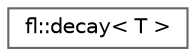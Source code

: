 digraph "Graphical Class Hierarchy"
{
 // INTERACTIVE_SVG=YES
 // LATEX_PDF_SIZE
  bgcolor="transparent";
  edge [fontname=Helvetica,fontsize=10,labelfontname=Helvetica,labelfontsize=10];
  node [fontname=Helvetica,fontsize=10,shape=box,height=0.2,width=0.4];
  rankdir="LR";
  Node0 [id="Node000000",label="fl::decay\< T \>",height=0.2,width=0.4,color="grey40", fillcolor="white", style="filled",URL="$d4/d15/structfl_1_1decay.html",tooltip=" "];
}

